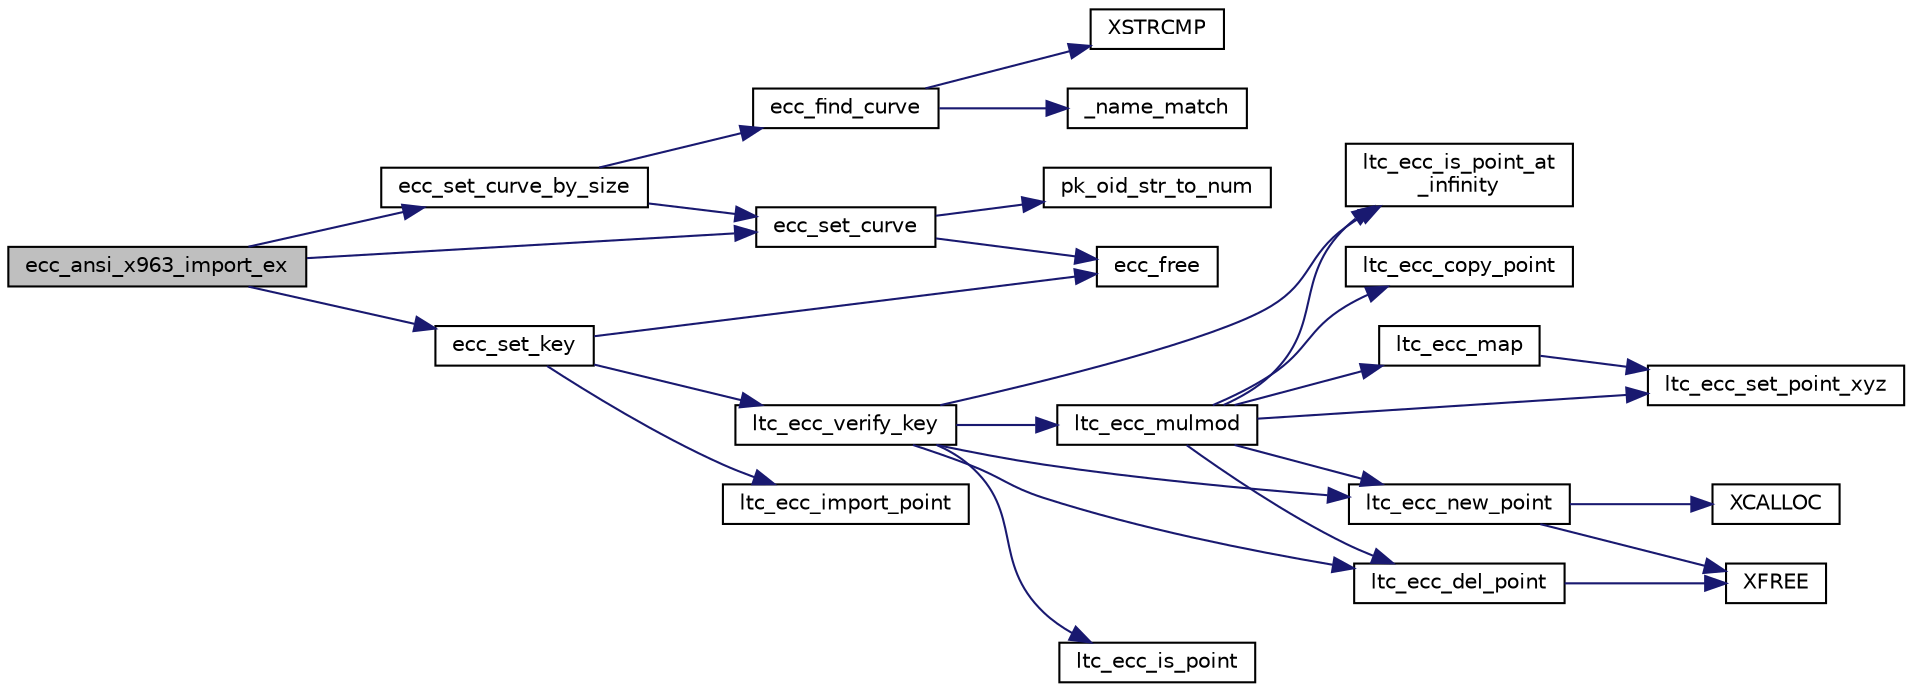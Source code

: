 digraph "ecc_ansi_x963_import_ex"
{
 // LATEX_PDF_SIZE
  edge [fontname="Helvetica",fontsize="10",labelfontname="Helvetica",labelfontsize="10"];
  node [fontname="Helvetica",fontsize="10",shape=record];
  rankdir="LR";
  Node23 [label="ecc_ansi_x963_import_ex",height=0.2,width=0.4,color="black", fillcolor="grey75", style="filled", fontcolor="black",tooltip=" "];
  Node23 -> Node24 [color="midnightblue",fontsize="10",style="solid",fontname="Helvetica"];
  Node24 [label="ecc_set_curve",height=0.2,width=0.4,color="black", fillcolor="white", style="filled",URL="$ecc__set__curve_8c.html#ae59e3d6f85b87d050df0ece7c6f5c661",tooltip=" "];
  Node24 -> Node25 [color="midnightblue",fontsize="10",style="solid",fontname="Helvetica"];
  Node25 [label="pk_oid_str_to_num",height=0.2,width=0.4,color="black", fillcolor="white", style="filled",URL="$tomcrypt__private_8h.html#ad99c87d19f50f703708d36a931fe5df6",tooltip=" "];
  Node24 -> Node26 [color="midnightblue",fontsize="10",style="solid",fontname="Helvetica"];
  Node26 [label="ecc_free",height=0.2,width=0.4,color="black", fillcolor="white", style="filled",URL="$ecc__free_8c.html#a73cd81ea7d3b24f2d9ef309c4b22e3b7",tooltip="Free an ECC key from memory."];
  Node23 -> Node27 [color="midnightblue",fontsize="10",style="solid",fontname="Helvetica"];
  Node27 [label="ecc_set_curve_by_size",height=0.2,width=0.4,color="black", fillcolor="white", style="filled",URL="$tomcrypt__private_8h.html#ae380263c82c1fe0cde8dc08e89f7940c",tooltip=" "];
  Node27 -> Node28 [color="midnightblue",fontsize="10",style="solid",fontname="Helvetica"];
  Node28 [label="ecc_find_curve",height=0.2,width=0.4,color="black", fillcolor="white", style="filled",URL="$ecc__find__curve_8c.html#ad928083861ba212cb0c270bcf10b0403",tooltip=" "];
  Node28 -> Node29 [color="midnightblue",fontsize="10",style="solid",fontname="Helvetica"];
  Node29 [label="XSTRCMP",height=0.2,width=0.4,color="black", fillcolor="white", style="filled",URL="$tomcrypt__cfg_8h.html#a5d6e3d69e1d3f54de008b963bba3c6b3",tooltip=" "];
  Node28 -> Node30 [color="midnightblue",fontsize="10",style="solid",fontname="Helvetica"];
  Node30 [label="_name_match",height=0.2,width=0.4,color="black", fillcolor="white", style="filled",URL="$ecc__find__curve_8c.html#a78e7ebed1017ea1869d0a9eb80fcfb0f",tooltip=" "];
  Node27 -> Node24 [color="midnightblue",fontsize="10",style="solid",fontname="Helvetica"];
  Node23 -> Node31 [color="midnightblue",fontsize="10",style="solid",fontname="Helvetica"];
  Node31 [label="ecc_set_key",height=0.2,width=0.4,color="black", fillcolor="white", style="filled",URL="$ecc__set__key_8c.html#ab9df550c0c55f7e0054a82ae98eec1bf",tooltip=" "];
  Node31 -> Node32 [color="midnightblue",fontsize="10",style="solid",fontname="Helvetica"];
  Node32 [label="ltc_ecc_import_point",height=0.2,width=0.4,color="black", fillcolor="white", style="filled",URL="$tomcrypt__private_8h.html#aa63889eb69cecc42e44b7dfa9ad9d473",tooltip=" "];
  Node31 -> Node33 [color="midnightblue",fontsize="10",style="solid",fontname="Helvetica"];
  Node33 [label="ltc_ecc_verify_key",height=0.2,width=0.4,color="black", fillcolor="white", style="filled",URL="$tomcrypt__private_8h.html#ac0dfaf009d9b0101291727341a20bb40",tooltip="Verify a key according to ANSI spec."];
  Node33 -> Node34 [color="midnightblue",fontsize="10",style="solid",fontname="Helvetica"];
  Node34 [label="ltc_ecc_del_point",height=0.2,width=0.4,color="black", fillcolor="white", style="filled",URL="$tomcrypt__private_8h.html#a4cef83a7c070c94ff78d4df10a7b624f",tooltip="Free an ECC point from memory."];
  Node34 -> Node35 [color="midnightblue",fontsize="10",style="solid",fontname="Helvetica"];
  Node35 [label="XFREE",height=0.2,width=0.4,color="black", fillcolor="white", style="filled",URL="$tomcrypt__cfg_8h.html#a260d66fc0690e0502cf3bfe7b5244b75",tooltip=" "];
  Node33 -> Node36 [color="midnightblue",fontsize="10",style="solid",fontname="Helvetica"];
  Node36 [label="ltc_ecc_is_point",height=0.2,width=0.4,color="black", fillcolor="white", style="filled",URL="$tomcrypt__private_8h.html#affd37f56571ffc28d2c2687a76014b11",tooltip="Returns whether [x,y] is a point on curve defined by dp."];
  Node33 -> Node37 [color="midnightblue",fontsize="10",style="solid",fontname="Helvetica"];
  Node37 [label="ltc_ecc_is_point_at\l_infinity",height=0.2,width=0.4,color="black", fillcolor="white", style="filled",URL="$tomcrypt__private_8h.html#a54a2d7d30af25ef341a8aca09269177d",tooltip=" "];
  Node33 -> Node38 [color="midnightblue",fontsize="10",style="solid",fontname="Helvetica"];
  Node38 [label="ltc_ecc_mulmod",height=0.2,width=0.4,color="black", fillcolor="white", style="filled",URL="$tomcrypt__private_8h.html#a818e5e4135d8aa58cf09e502e98ccc90",tooltip="Perform a point multiplication (timing resistant)"];
  Node38 -> Node39 [color="midnightblue",fontsize="10",style="solid",fontname="Helvetica"];
  Node39 [label="ltc_ecc_copy_point",height=0.2,width=0.4,color="black", fillcolor="white", style="filled",URL="$tomcrypt__private_8h.html#a4b36b54e30a0a87aff57a936b386df7f",tooltip=" "];
  Node38 -> Node34 [color="midnightblue",fontsize="10",style="solid",fontname="Helvetica"];
  Node38 -> Node37 [color="midnightblue",fontsize="10",style="solid",fontname="Helvetica"];
  Node38 -> Node40 [color="midnightblue",fontsize="10",style="solid",fontname="Helvetica"];
  Node40 [label="ltc_ecc_map",height=0.2,width=0.4,color="black", fillcolor="white", style="filled",URL="$tomcrypt__private_8h.html#af9f9d49f05241e41e2f8660afdaf7dac",tooltip="Map a projective jacbobian point back to affine space."];
  Node40 -> Node41 [color="midnightblue",fontsize="10",style="solid",fontname="Helvetica"];
  Node41 [label="ltc_ecc_set_point_xyz",height=0.2,width=0.4,color="black", fillcolor="white", style="filled",URL="$tomcrypt__private_8h.html#adc0366a4a0c272b7594bcea0d8fe7ccb",tooltip=" "];
  Node38 -> Node42 [color="midnightblue",fontsize="10",style="solid",fontname="Helvetica"];
  Node42 [label="ltc_ecc_new_point",height=0.2,width=0.4,color="black", fillcolor="white", style="filled",URL="$tomcrypt__private_8h.html#a532af6ef2d0f6d1d8cd79e5f81e87cf8",tooltip="Allocate a new ECC point."];
  Node42 -> Node43 [color="midnightblue",fontsize="10",style="solid",fontname="Helvetica"];
  Node43 [label="XCALLOC",height=0.2,width=0.4,color="black", fillcolor="white", style="filled",URL="$tomcrypt__cfg_8h.html#a151dda14cd7acae31eaf1102b0cc0685",tooltip=" "];
  Node42 -> Node35 [color="midnightblue",fontsize="10",style="solid",fontname="Helvetica"];
  Node38 -> Node41 [color="midnightblue",fontsize="10",style="solid",fontname="Helvetica"];
  Node33 -> Node42 [color="midnightblue",fontsize="10",style="solid",fontname="Helvetica"];
  Node31 -> Node26 [color="midnightblue",fontsize="10",style="solid",fontname="Helvetica"];
}
